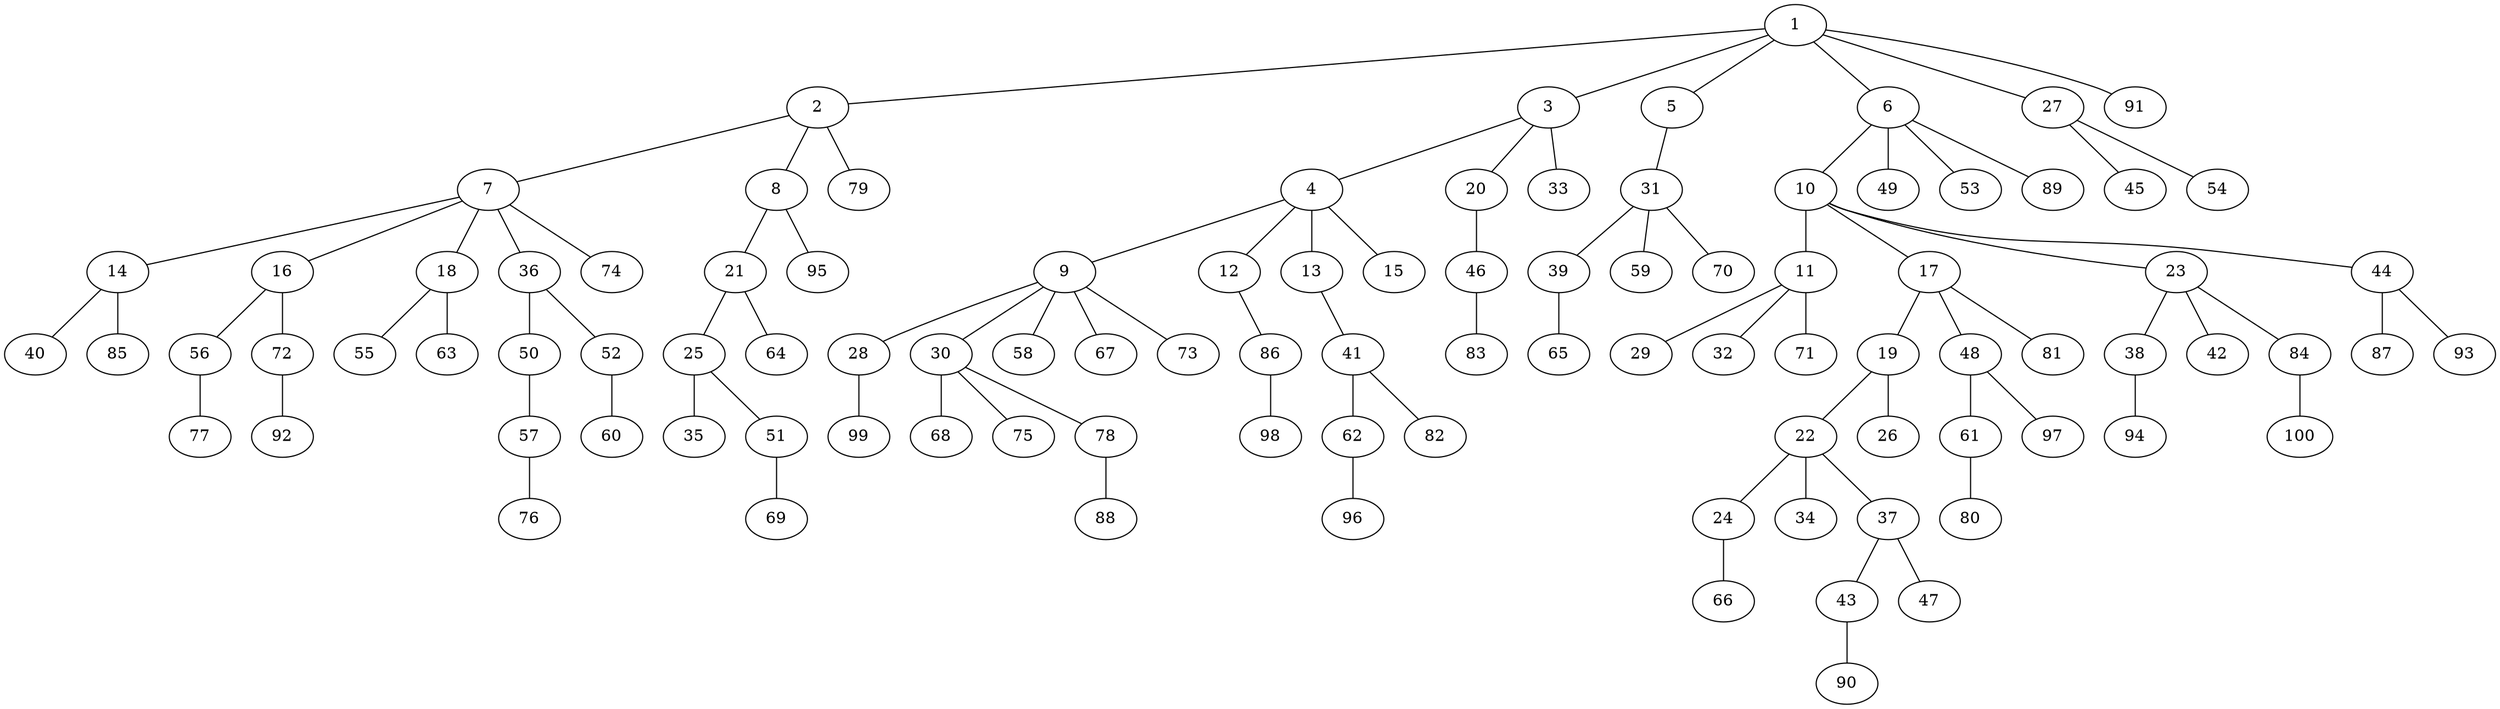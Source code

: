graph graphname {1--2
1--3
1--5
1--6
1--27
1--91
2--7
2--8
2--79
3--4
3--20
3--33
4--9
4--12
4--13
4--15
5--31
6--10
6--49
6--53
6--89
7--14
7--16
7--18
7--36
7--74
8--21
8--95
9--28
9--30
9--58
9--67
9--73
10--11
10--17
10--23
10--44
11--29
11--32
11--71
12--86
13--41
14--40
14--85
16--56
16--72
17--19
17--48
17--81
18--55
18--63
19--22
19--26
20--46
21--25
21--64
22--24
22--34
22--37
23--38
23--42
23--84
24--66
25--35
25--51
27--45
27--54
28--99
30--68
30--75
30--78
31--39
31--59
31--70
36--50
36--52
37--43
37--47
38--94
39--65
41--62
41--82
43--90
44--87
44--93
46--83
48--61
48--97
50--57
51--69
52--60
56--77
57--76
61--80
62--96
72--92
78--88
84--100
86--98
}